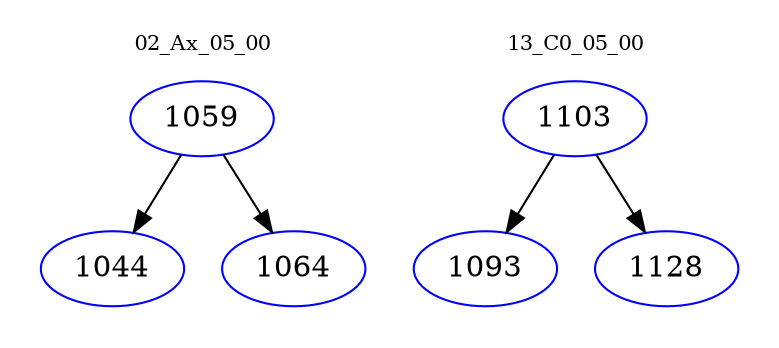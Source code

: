 digraph{
subgraph cluster_0 {
color = white
label = "02_Ax_05_00";
fontsize=10;
T0_1059 [label="1059", color="blue"]
T0_1059 -> T0_1044 [color="black"]
T0_1044 [label="1044", color="blue"]
T0_1059 -> T0_1064 [color="black"]
T0_1064 [label="1064", color="blue"]
}
subgraph cluster_1 {
color = white
label = "13_C0_05_00";
fontsize=10;
T1_1103 [label="1103", color="blue"]
T1_1103 -> T1_1093 [color="black"]
T1_1093 [label="1093", color="blue"]
T1_1103 -> T1_1128 [color="black"]
T1_1128 [label="1128", color="blue"]
}
}
